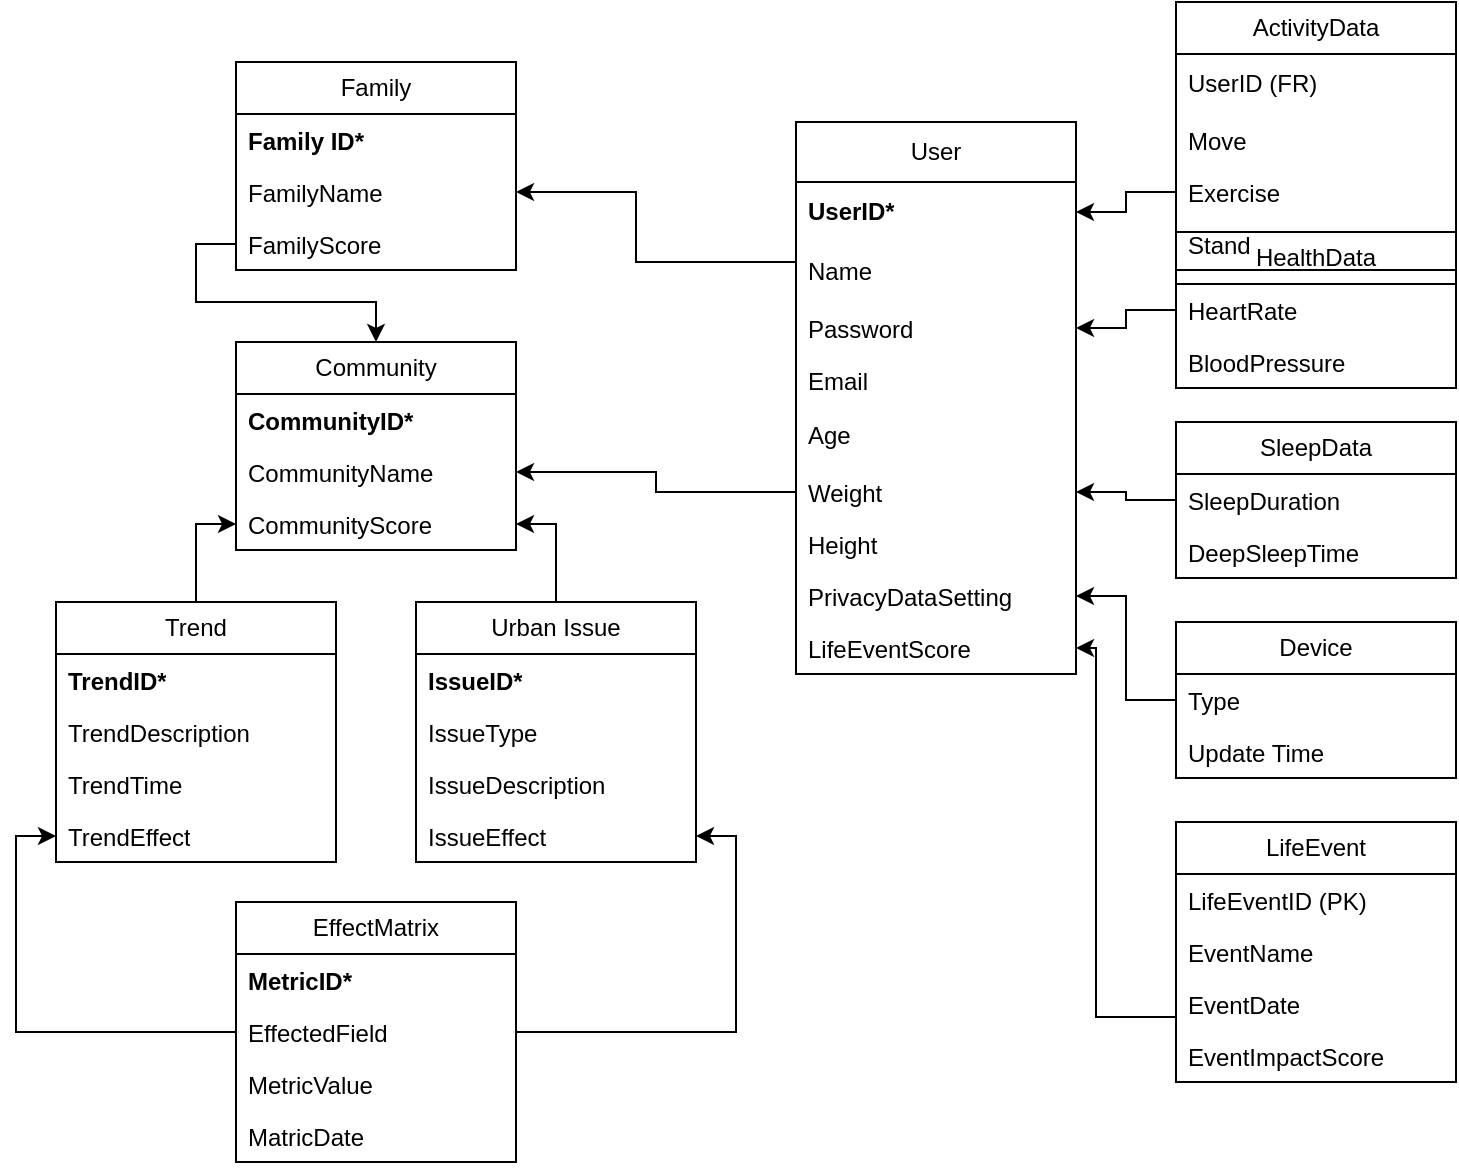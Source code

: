<mxfile version="24.7.17">
  <diagram name="Page-1" id="q_bkrtFNzXltKPB1xJlo">
    <mxGraphModel dx="620" dy="539" grid="1" gridSize="10" guides="1" tooltips="1" connect="1" arrows="1" fold="1" page="1" pageScale="1" pageWidth="827" pageHeight="1169" math="0" shadow="0">
      <root>
        <mxCell id="0" />
        <mxCell id="1" parent="0" />
        <mxCell id="trfjz1M_yeYalMyoDFrZ-5" value="User" style="swimlane;fontStyle=0;childLayout=stackLayout;horizontal=1;startSize=30;horizontalStack=0;resizeParent=1;resizeParentMax=0;resizeLast=0;collapsible=1;marginBottom=0;whiteSpace=wrap;html=1;" vertex="1" parent="1">
          <mxGeometry x="470" y="100" width="140" height="276" as="geometry" />
        </mxCell>
        <mxCell id="trfjz1M_yeYalMyoDFrZ-7" value="&lt;b&gt;UserID*&lt;/b&gt;" style="text;strokeColor=none;fillColor=none;align=left;verticalAlign=middle;spacingLeft=4;spacingRight=4;overflow=hidden;points=[[0,0.5],[1,0.5]];portConstraint=eastwest;rotatable=0;whiteSpace=wrap;html=1;" vertex="1" parent="trfjz1M_yeYalMyoDFrZ-5">
          <mxGeometry y="30" width="140" height="30" as="geometry" />
        </mxCell>
        <mxCell id="trfjz1M_yeYalMyoDFrZ-6" value="Name" style="text;strokeColor=none;fillColor=none;align=left;verticalAlign=middle;spacingLeft=4;spacingRight=4;overflow=hidden;points=[[0,0.5],[1,0.5]];portConstraint=eastwest;rotatable=0;whiteSpace=wrap;html=1;" vertex="1" parent="trfjz1M_yeYalMyoDFrZ-5">
          <mxGeometry y="60" width="140" height="30" as="geometry" />
        </mxCell>
        <mxCell id="trfjz1M_yeYalMyoDFrZ-8" value="Password" style="text;strokeColor=none;fillColor=none;align=left;verticalAlign=top;spacingLeft=4;spacingRight=4;overflow=hidden;rotatable=0;points=[[0,0.5],[1,0.5]];portConstraint=eastwest;whiteSpace=wrap;html=1;" vertex="1" parent="trfjz1M_yeYalMyoDFrZ-5">
          <mxGeometry y="90" width="140" height="26" as="geometry" />
        </mxCell>
        <mxCell id="trfjz1M_yeYalMyoDFrZ-9" value="Email&lt;div&gt;&lt;br&gt;&lt;/div&gt;" style="text;strokeColor=none;fillColor=none;align=left;verticalAlign=top;spacingLeft=4;spacingRight=4;overflow=hidden;rotatable=0;points=[[0,0.5],[1,0.5]];portConstraint=eastwest;whiteSpace=wrap;html=1;" vertex="1" parent="trfjz1M_yeYalMyoDFrZ-5">
          <mxGeometry y="116" width="140" height="26" as="geometry" />
        </mxCell>
        <mxCell id="trfjz1M_yeYalMyoDFrZ-10" value="Age" style="text;strokeColor=none;fillColor=none;align=left;verticalAlign=middle;spacingLeft=4;spacingRight=4;overflow=hidden;points=[[0,0.5],[1,0.5]];portConstraint=eastwest;rotatable=0;whiteSpace=wrap;html=1;" vertex="1" parent="trfjz1M_yeYalMyoDFrZ-5">
          <mxGeometry y="142" width="140" height="30" as="geometry" />
        </mxCell>
        <mxCell id="trfjz1M_yeYalMyoDFrZ-11" value="Weight" style="text;strokeColor=none;fillColor=none;align=left;verticalAlign=top;spacingLeft=4;spacingRight=4;overflow=hidden;rotatable=0;points=[[0,0.5],[1,0.5]];portConstraint=eastwest;whiteSpace=wrap;html=1;" vertex="1" parent="trfjz1M_yeYalMyoDFrZ-5">
          <mxGeometry y="172" width="140" height="26" as="geometry" />
        </mxCell>
        <mxCell id="trfjz1M_yeYalMyoDFrZ-12" value="Height" style="text;strokeColor=none;fillColor=none;align=left;verticalAlign=top;spacingLeft=4;spacingRight=4;overflow=hidden;rotatable=0;points=[[0,0.5],[1,0.5]];portConstraint=eastwest;whiteSpace=wrap;html=1;" vertex="1" parent="trfjz1M_yeYalMyoDFrZ-5">
          <mxGeometry y="198" width="140" height="26" as="geometry" />
        </mxCell>
        <mxCell id="trfjz1M_yeYalMyoDFrZ-13" value="PrivacyDataSetting" style="text;strokeColor=none;fillColor=none;align=left;verticalAlign=top;spacingLeft=4;spacingRight=4;overflow=hidden;rotatable=0;points=[[0,0.5],[1,0.5]];portConstraint=eastwest;whiteSpace=wrap;html=1;" vertex="1" parent="trfjz1M_yeYalMyoDFrZ-5">
          <mxGeometry y="224" width="140" height="26" as="geometry" />
        </mxCell>
        <mxCell id="trfjz1M_yeYalMyoDFrZ-14" value="LifeEventScore" style="text;strokeColor=none;fillColor=none;align=left;verticalAlign=top;spacingLeft=4;spacingRight=4;overflow=hidden;rotatable=0;points=[[0,0.5],[1,0.5]];portConstraint=eastwest;whiteSpace=wrap;html=1;" vertex="1" parent="trfjz1M_yeYalMyoDFrZ-5">
          <mxGeometry y="250" width="140" height="26" as="geometry" />
        </mxCell>
        <mxCell id="trfjz1M_yeYalMyoDFrZ-15" value="SleepData" style="swimlane;fontStyle=0;childLayout=stackLayout;horizontal=1;startSize=26;fillColor=none;horizontalStack=0;resizeParent=1;resizeParentMax=0;resizeLast=0;collapsible=1;marginBottom=0;whiteSpace=wrap;html=1;" vertex="1" parent="1">
          <mxGeometry x="660" y="250" width="140" height="78" as="geometry" />
        </mxCell>
        <mxCell id="trfjz1M_yeYalMyoDFrZ-16" value="SleepDuration" style="text;strokeColor=none;fillColor=none;align=left;verticalAlign=top;spacingLeft=4;spacingRight=4;overflow=hidden;rotatable=0;points=[[0,0.5],[1,0.5]];portConstraint=eastwest;whiteSpace=wrap;html=1;" vertex="1" parent="trfjz1M_yeYalMyoDFrZ-15">
          <mxGeometry y="26" width="140" height="26" as="geometry" />
        </mxCell>
        <mxCell id="trfjz1M_yeYalMyoDFrZ-17" value="DeepSleepTime&lt;div&gt;&lt;br&gt;&lt;/div&gt;" style="text;strokeColor=none;fillColor=none;align=left;verticalAlign=top;spacingLeft=4;spacingRight=4;overflow=hidden;rotatable=0;points=[[0,0.5],[1,0.5]];portConstraint=eastwest;whiteSpace=wrap;html=1;" vertex="1" parent="trfjz1M_yeYalMyoDFrZ-15">
          <mxGeometry y="52" width="140" height="26" as="geometry" />
        </mxCell>
        <mxCell id="trfjz1M_yeYalMyoDFrZ-18" value="HealthData" style="swimlane;fontStyle=0;childLayout=stackLayout;horizontal=1;startSize=26;fillColor=none;horizontalStack=0;resizeParent=1;resizeParentMax=0;resizeLast=0;collapsible=1;marginBottom=0;whiteSpace=wrap;html=1;" vertex="1" parent="1">
          <mxGeometry x="660" y="155" width="140" height="78" as="geometry" />
        </mxCell>
        <mxCell id="trfjz1M_yeYalMyoDFrZ-19" value="HeartRate" style="text;strokeColor=none;fillColor=none;align=left;verticalAlign=top;spacingLeft=4;spacingRight=4;overflow=hidden;rotatable=0;points=[[0,0.5],[1,0.5]];portConstraint=eastwest;whiteSpace=wrap;html=1;" vertex="1" parent="trfjz1M_yeYalMyoDFrZ-18">
          <mxGeometry y="26" width="140" height="26" as="geometry" />
        </mxCell>
        <mxCell id="trfjz1M_yeYalMyoDFrZ-20" value="BloodPressure" style="text;strokeColor=none;fillColor=none;align=left;verticalAlign=top;spacingLeft=4;spacingRight=4;overflow=hidden;rotatable=0;points=[[0,0.5],[1,0.5]];portConstraint=eastwest;whiteSpace=wrap;html=1;" vertex="1" parent="trfjz1M_yeYalMyoDFrZ-18">
          <mxGeometry y="52" width="140" height="26" as="geometry" />
        </mxCell>
        <mxCell id="trfjz1M_yeYalMyoDFrZ-21" value="ActivityData" style="swimlane;fontStyle=0;childLayout=stackLayout;horizontal=1;startSize=26;fillColor=none;horizontalStack=0;resizeParent=1;resizeParentMax=0;resizeLast=0;collapsible=1;marginBottom=0;whiteSpace=wrap;html=1;" vertex="1" parent="1">
          <mxGeometry x="660" y="40" width="140" height="134" as="geometry" />
        </mxCell>
        <mxCell id="trfjz1M_yeYalMyoDFrZ-68" value="UserID (FR)" style="text;strokeColor=none;fillColor=none;align=left;verticalAlign=middle;spacingLeft=4;spacingRight=4;overflow=hidden;points=[[0,0.5],[1,0.5]];portConstraint=eastwest;rotatable=0;whiteSpace=wrap;html=1;" vertex="1" parent="trfjz1M_yeYalMyoDFrZ-21">
          <mxGeometry y="26" width="140" height="30" as="geometry" />
        </mxCell>
        <mxCell id="trfjz1M_yeYalMyoDFrZ-22" value="Move" style="text;strokeColor=none;fillColor=none;align=left;verticalAlign=top;spacingLeft=4;spacingRight=4;overflow=hidden;rotatable=0;points=[[0,0.5],[1,0.5]];portConstraint=eastwest;whiteSpace=wrap;html=1;" vertex="1" parent="trfjz1M_yeYalMyoDFrZ-21">
          <mxGeometry y="56" width="140" height="26" as="geometry" />
        </mxCell>
        <mxCell id="trfjz1M_yeYalMyoDFrZ-23" value="Exercise" style="text;strokeColor=none;fillColor=none;align=left;verticalAlign=top;spacingLeft=4;spacingRight=4;overflow=hidden;rotatable=0;points=[[0,0.5],[1,0.5]];portConstraint=eastwest;whiteSpace=wrap;html=1;" vertex="1" parent="trfjz1M_yeYalMyoDFrZ-21">
          <mxGeometry y="82" width="140" height="26" as="geometry" />
        </mxCell>
        <mxCell id="trfjz1M_yeYalMyoDFrZ-24" value="Stand" style="text;strokeColor=none;fillColor=none;align=left;verticalAlign=top;spacingLeft=4;spacingRight=4;overflow=hidden;rotatable=0;points=[[0,0.5],[1,0.5]];portConstraint=eastwest;whiteSpace=wrap;html=1;" vertex="1" parent="trfjz1M_yeYalMyoDFrZ-21">
          <mxGeometry y="108" width="140" height="26" as="geometry" />
        </mxCell>
        <mxCell id="trfjz1M_yeYalMyoDFrZ-25" value="Family" style="swimlane;fontStyle=0;childLayout=stackLayout;horizontal=1;startSize=26;fillColor=none;horizontalStack=0;resizeParent=1;resizeParentMax=0;resizeLast=0;collapsible=1;marginBottom=0;whiteSpace=wrap;html=1;" vertex="1" parent="1">
          <mxGeometry x="190" y="70" width="140" height="104" as="geometry" />
        </mxCell>
        <mxCell id="trfjz1M_yeYalMyoDFrZ-26" value="&lt;b&gt;Family ID*&lt;/b&gt;" style="text;strokeColor=none;fillColor=none;align=left;verticalAlign=top;spacingLeft=4;spacingRight=4;overflow=hidden;rotatable=0;points=[[0,0.5],[1,0.5]];portConstraint=eastwest;whiteSpace=wrap;html=1;" vertex="1" parent="trfjz1M_yeYalMyoDFrZ-25">
          <mxGeometry y="26" width="140" height="26" as="geometry" />
        </mxCell>
        <mxCell id="trfjz1M_yeYalMyoDFrZ-27" value="FamilyName" style="text;strokeColor=none;fillColor=none;align=left;verticalAlign=top;spacingLeft=4;spacingRight=4;overflow=hidden;rotatable=0;points=[[0,0.5],[1,0.5]];portConstraint=eastwest;whiteSpace=wrap;html=1;" vertex="1" parent="trfjz1M_yeYalMyoDFrZ-25">
          <mxGeometry y="52" width="140" height="26" as="geometry" />
        </mxCell>
        <mxCell id="trfjz1M_yeYalMyoDFrZ-28" value="FamilyScore" style="text;strokeColor=none;fillColor=none;align=left;verticalAlign=top;spacingLeft=4;spacingRight=4;overflow=hidden;rotatable=0;points=[[0,0.5],[1,0.5]];portConstraint=eastwest;whiteSpace=wrap;html=1;" vertex="1" parent="trfjz1M_yeYalMyoDFrZ-25">
          <mxGeometry y="78" width="140" height="26" as="geometry" />
        </mxCell>
        <mxCell id="trfjz1M_yeYalMyoDFrZ-29" value="Device" style="swimlane;fontStyle=0;childLayout=stackLayout;horizontal=1;startSize=26;fillColor=none;horizontalStack=0;resizeParent=1;resizeParentMax=0;resizeLast=0;collapsible=1;marginBottom=0;whiteSpace=wrap;html=1;" vertex="1" parent="1">
          <mxGeometry x="660" y="350" width="140" height="78" as="geometry" />
        </mxCell>
        <mxCell id="trfjz1M_yeYalMyoDFrZ-30" value="Type" style="text;strokeColor=none;fillColor=none;align=left;verticalAlign=top;spacingLeft=4;spacingRight=4;overflow=hidden;rotatable=0;points=[[0,0.5],[1,0.5]];portConstraint=eastwest;whiteSpace=wrap;html=1;" vertex="1" parent="trfjz1M_yeYalMyoDFrZ-29">
          <mxGeometry y="26" width="140" height="26" as="geometry" />
        </mxCell>
        <mxCell id="trfjz1M_yeYalMyoDFrZ-31" value="Update Time" style="text;strokeColor=none;fillColor=none;align=left;verticalAlign=top;spacingLeft=4;spacingRight=4;overflow=hidden;rotatable=0;points=[[0,0.5],[1,0.5]];portConstraint=eastwest;whiteSpace=wrap;html=1;" vertex="1" parent="trfjz1M_yeYalMyoDFrZ-29">
          <mxGeometry y="52" width="140" height="26" as="geometry" />
        </mxCell>
        <mxCell id="trfjz1M_yeYalMyoDFrZ-32" style="edgeStyle=orthogonalEdgeStyle;rounded=0;orthogonalLoop=1;jettySize=auto;html=1;exitX=0;exitY=0.5;exitDx=0;exitDy=0;entryX=1;entryY=0.5;entryDx=0;entryDy=0;" edge="1" parent="1" source="trfjz1M_yeYalMyoDFrZ-30" target="trfjz1M_yeYalMyoDFrZ-13">
          <mxGeometry relative="1" as="geometry" />
        </mxCell>
        <mxCell id="trfjz1M_yeYalMyoDFrZ-33" style="edgeStyle=orthogonalEdgeStyle;rounded=0;orthogonalLoop=1;jettySize=auto;html=1;exitX=0;exitY=0.5;exitDx=0;exitDy=0;entryX=1;entryY=0.5;entryDx=0;entryDy=0;" edge="1" parent="1" source="trfjz1M_yeYalMyoDFrZ-16" target="trfjz1M_yeYalMyoDFrZ-11">
          <mxGeometry relative="1" as="geometry" />
        </mxCell>
        <mxCell id="trfjz1M_yeYalMyoDFrZ-34" style="edgeStyle=orthogonalEdgeStyle;rounded=0;orthogonalLoop=1;jettySize=auto;html=1;exitX=0;exitY=0.5;exitDx=0;exitDy=0;entryX=1;entryY=0.5;entryDx=0;entryDy=0;" edge="1" parent="1" source="trfjz1M_yeYalMyoDFrZ-19" target="trfjz1M_yeYalMyoDFrZ-8">
          <mxGeometry relative="1" as="geometry" />
        </mxCell>
        <mxCell id="trfjz1M_yeYalMyoDFrZ-35" style="edgeStyle=orthogonalEdgeStyle;rounded=0;orthogonalLoop=1;jettySize=auto;html=1;exitX=0;exitY=0.5;exitDx=0;exitDy=0;entryX=1;entryY=0.5;entryDx=0;entryDy=0;" edge="1" parent="1" source="trfjz1M_yeYalMyoDFrZ-23" target="trfjz1M_yeYalMyoDFrZ-7">
          <mxGeometry relative="1" as="geometry" />
        </mxCell>
        <mxCell id="trfjz1M_yeYalMyoDFrZ-36" style="edgeStyle=orthogonalEdgeStyle;rounded=0;orthogonalLoop=1;jettySize=auto;html=1;exitX=0;exitY=0.5;exitDx=0;exitDy=0;entryX=1;entryY=0.5;entryDx=0;entryDy=0;" edge="1" parent="1" source="trfjz1M_yeYalMyoDFrZ-9" target="trfjz1M_yeYalMyoDFrZ-27">
          <mxGeometry relative="1" as="geometry">
            <mxPoint x="300" y="140" as="targetPoint" />
            <Array as="points">
              <mxPoint x="470" y="170" />
              <mxPoint x="390" y="170" />
              <mxPoint x="390" y="135" />
            </Array>
          </mxGeometry>
        </mxCell>
        <mxCell id="trfjz1M_yeYalMyoDFrZ-37" value="Community" style="swimlane;fontStyle=0;childLayout=stackLayout;horizontal=1;startSize=26;fillColor=none;horizontalStack=0;resizeParent=1;resizeParentMax=0;resizeLast=0;collapsible=1;marginBottom=0;whiteSpace=wrap;html=1;" vertex="1" parent="1">
          <mxGeometry x="190" y="210" width="140" height="104" as="geometry" />
        </mxCell>
        <mxCell id="trfjz1M_yeYalMyoDFrZ-38" value="&lt;b&gt;CommunityID*&lt;/b&gt;" style="text;strokeColor=none;fillColor=none;align=left;verticalAlign=top;spacingLeft=4;spacingRight=4;overflow=hidden;rotatable=0;points=[[0,0.5],[1,0.5]];portConstraint=eastwest;whiteSpace=wrap;html=1;" vertex="1" parent="trfjz1M_yeYalMyoDFrZ-37">
          <mxGeometry y="26" width="140" height="26" as="geometry" />
        </mxCell>
        <mxCell id="trfjz1M_yeYalMyoDFrZ-39" value="CommunityName" style="text;strokeColor=none;fillColor=none;align=left;verticalAlign=top;spacingLeft=4;spacingRight=4;overflow=hidden;rotatable=0;points=[[0,0.5],[1,0.5]];portConstraint=eastwest;whiteSpace=wrap;html=1;" vertex="1" parent="trfjz1M_yeYalMyoDFrZ-37">
          <mxGeometry y="52" width="140" height="26" as="geometry" />
        </mxCell>
        <mxCell id="trfjz1M_yeYalMyoDFrZ-40" value="CommunityScore" style="text;strokeColor=none;fillColor=none;align=left;verticalAlign=top;spacingLeft=4;spacingRight=4;overflow=hidden;rotatable=0;points=[[0,0.5],[1,0.5]];portConstraint=eastwest;whiteSpace=wrap;html=1;" vertex="1" parent="trfjz1M_yeYalMyoDFrZ-37">
          <mxGeometry y="78" width="140" height="26" as="geometry" />
        </mxCell>
        <mxCell id="trfjz1M_yeYalMyoDFrZ-41" style="edgeStyle=orthogonalEdgeStyle;rounded=0;orthogonalLoop=1;jettySize=auto;html=1;exitX=0;exitY=0.5;exitDx=0;exitDy=0;entryX=0.5;entryY=0;entryDx=0;entryDy=0;" edge="1" parent="1" source="trfjz1M_yeYalMyoDFrZ-28" target="trfjz1M_yeYalMyoDFrZ-37">
          <mxGeometry relative="1" as="geometry">
            <Array as="points">
              <mxPoint x="170" y="161" />
              <mxPoint x="170" y="190" />
              <mxPoint x="260" y="190" />
            </Array>
          </mxGeometry>
        </mxCell>
        <mxCell id="trfjz1M_yeYalMyoDFrZ-42" style="edgeStyle=orthogonalEdgeStyle;rounded=0;orthogonalLoop=1;jettySize=auto;html=1;exitX=0;exitY=0.5;exitDx=0;exitDy=0;entryX=1;entryY=0.5;entryDx=0;entryDy=0;" edge="1" parent="1" source="trfjz1M_yeYalMyoDFrZ-11" target="trfjz1M_yeYalMyoDFrZ-39">
          <mxGeometry relative="1" as="geometry" />
        </mxCell>
        <mxCell id="trfjz1M_yeYalMyoDFrZ-43" style="edgeStyle=orthogonalEdgeStyle;rounded=0;orthogonalLoop=1;jettySize=auto;html=1;exitX=0.5;exitY=0;exitDx=0;exitDy=0;entryX=0;entryY=0.5;entryDx=0;entryDy=0;" edge="1" parent="1" source="trfjz1M_yeYalMyoDFrZ-44" target="trfjz1M_yeYalMyoDFrZ-40">
          <mxGeometry relative="1" as="geometry">
            <mxPoint x="260" y="360" as="targetPoint" />
          </mxGeometry>
        </mxCell>
        <mxCell id="trfjz1M_yeYalMyoDFrZ-44" value="Trend" style="swimlane;fontStyle=0;childLayout=stackLayout;horizontal=1;startSize=26;fillColor=none;horizontalStack=0;resizeParent=1;resizeParentMax=0;resizeLast=0;collapsible=1;marginBottom=0;whiteSpace=wrap;html=1;" vertex="1" parent="1">
          <mxGeometry x="100" y="340" width="140" height="130" as="geometry" />
        </mxCell>
        <mxCell id="trfjz1M_yeYalMyoDFrZ-45" value="&lt;b&gt;TrendID*&lt;/b&gt;" style="text;strokeColor=none;fillColor=none;align=left;verticalAlign=top;spacingLeft=4;spacingRight=4;overflow=hidden;rotatable=0;points=[[0,0.5],[1,0.5]];portConstraint=eastwest;whiteSpace=wrap;html=1;" vertex="1" parent="trfjz1M_yeYalMyoDFrZ-44">
          <mxGeometry y="26" width="140" height="26" as="geometry" />
        </mxCell>
        <mxCell id="trfjz1M_yeYalMyoDFrZ-46" value="TrendDescription" style="text;strokeColor=none;fillColor=none;align=left;verticalAlign=top;spacingLeft=4;spacingRight=4;overflow=hidden;rotatable=0;points=[[0,0.5],[1,0.5]];portConstraint=eastwest;whiteSpace=wrap;html=1;" vertex="1" parent="trfjz1M_yeYalMyoDFrZ-44">
          <mxGeometry y="52" width="140" height="26" as="geometry" />
        </mxCell>
        <mxCell id="trfjz1M_yeYalMyoDFrZ-47" value="TrendTime" style="text;strokeColor=none;fillColor=none;align=left;verticalAlign=top;spacingLeft=4;spacingRight=4;overflow=hidden;rotatable=0;points=[[0,0.5],[1,0.5]];portConstraint=eastwest;whiteSpace=wrap;html=1;" vertex="1" parent="trfjz1M_yeYalMyoDFrZ-44">
          <mxGeometry y="78" width="140" height="26" as="geometry" />
        </mxCell>
        <mxCell id="trfjz1M_yeYalMyoDFrZ-48" value="TrendEffect" style="text;strokeColor=none;fillColor=none;align=left;verticalAlign=top;spacingLeft=4;spacingRight=4;overflow=hidden;rotatable=0;points=[[0,0.5],[1,0.5]];portConstraint=eastwest;whiteSpace=wrap;html=1;" vertex="1" parent="trfjz1M_yeYalMyoDFrZ-44">
          <mxGeometry y="104" width="140" height="26" as="geometry" />
        </mxCell>
        <mxCell id="trfjz1M_yeYalMyoDFrZ-49" style="edgeStyle=orthogonalEdgeStyle;rounded=0;orthogonalLoop=1;jettySize=auto;html=1;exitX=0.5;exitY=0;exitDx=0;exitDy=0;entryX=1;entryY=0.5;entryDx=0;entryDy=0;" edge="1" parent="1" source="trfjz1M_yeYalMyoDFrZ-50" target="trfjz1M_yeYalMyoDFrZ-40">
          <mxGeometry relative="1" as="geometry" />
        </mxCell>
        <mxCell id="trfjz1M_yeYalMyoDFrZ-50" value="Urban Issue" style="swimlane;fontStyle=0;childLayout=stackLayout;horizontal=1;startSize=26;fillColor=none;horizontalStack=0;resizeParent=1;resizeParentMax=0;resizeLast=0;collapsible=1;marginBottom=0;whiteSpace=wrap;html=1;" vertex="1" parent="1">
          <mxGeometry x="280" y="340" width="140" height="130" as="geometry" />
        </mxCell>
        <mxCell id="trfjz1M_yeYalMyoDFrZ-51" value="&lt;b&gt;IssueID*&lt;/b&gt;" style="text;strokeColor=none;fillColor=none;align=left;verticalAlign=top;spacingLeft=4;spacingRight=4;overflow=hidden;rotatable=0;points=[[0,0.5],[1,0.5]];portConstraint=eastwest;whiteSpace=wrap;html=1;" vertex="1" parent="trfjz1M_yeYalMyoDFrZ-50">
          <mxGeometry y="26" width="140" height="26" as="geometry" />
        </mxCell>
        <mxCell id="trfjz1M_yeYalMyoDFrZ-52" value="IssueType" style="text;strokeColor=none;fillColor=none;align=left;verticalAlign=top;spacingLeft=4;spacingRight=4;overflow=hidden;rotatable=0;points=[[0,0.5],[1,0.5]];portConstraint=eastwest;whiteSpace=wrap;html=1;" vertex="1" parent="trfjz1M_yeYalMyoDFrZ-50">
          <mxGeometry y="52" width="140" height="26" as="geometry" />
        </mxCell>
        <mxCell id="trfjz1M_yeYalMyoDFrZ-53" value="IssueDescription" style="text;strokeColor=none;fillColor=none;align=left;verticalAlign=top;spacingLeft=4;spacingRight=4;overflow=hidden;rotatable=0;points=[[0,0.5],[1,0.5]];portConstraint=eastwest;whiteSpace=wrap;html=1;" vertex="1" parent="trfjz1M_yeYalMyoDFrZ-50">
          <mxGeometry y="78" width="140" height="26" as="geometry" />
        </mxCell>
        <mxCell id="trfjz1M_yeYalMyoDFrZ-54" value="IssueEffect" style="text;strokeColor=none;fillColor=none;align=left;verticalAlign=top;spacingLeft=4;spacingRight=4;overflow=hidden;rotatable=0;points=[[0,0.5],[1,0.5]];portConstraint=eastwest;whiteSpace=wrap;html=1;" vertex="1" parent="trfjz1M_yeYalMyoDFrZ-50">
          <mxGeometry y="104" width="140" height="26" as="geometry" />
        </mxCell>
        <mxCell id="trfjz1M_yeYalMyoDFrZ-55" style="edgeStyle=orthogonalEdgeStyle;rounded=0;orthogonalLoop=1;jettySize=auto;html=1;exitX=0;exitY=0.75;exitDx=0;exitDy=0;entryX=1;entryY=0.5;entryDx=0;entryDy=0;" edge="1" parent="1" source="trfjz1M_yeYalMyoDFrZ-56" target="trfjz1M_yeYalMyoDFrZ-14">
          <mxGeometry relative="1" as="geometry">
            <Array as="points">
              <mxPoint x="620" y="548" />
              <mxPoint x="620" y="363" />
            </Array>
          </mxGeometry>
        </mxCell>
        <mxCell id="trfjz1M_yeYalMyoDFrZ-56" value="LifeEvent" style="swimlane;fontStyle=0;childLayout=stackLayout;horizontal=1;startSize=26;fillColor=none;horizontalStack=0;resizeParent=1;resizeParentMax=0;resizeLast=0;collapsible=1;marginBottom=0;whiteSpace=wrap;html=1;" vertex="1" parent="1">
          <mxGeometry x="660" y="450" width="140" height="130" as="geometry" />
        </mxCell>
        <mxCell id="trfjz1M_yeYalMyoDFrZ-57" value="LifeEventID (PK)" style="text;strokeColor=none;fillColor=none;align=left;verticalAlign=top;spacingLeft=4;spacingRight=4;overflow=hidden;rotatable=0;points=[[0,0.5],[1,0.5]];portConstraint=eastwest;whiteSpace=wrap;html=1;" vertex="1" parent="trfjz1M_yeYalMyoDFrZ-56">
          <mxGeometry y="26" width="140" height="26" as="geometry" />
        </mxCell>
        <mxCell id="trfjz1M_yeYalMyoDFrZ-58" value="EventName" style="text;strokeColor=none;fillColor=none;align=left;verticalAlign=top;spacingLeft=4;spacingRight=4;overflow=hidden;rotatable=0;points=[[0,0.5],[1,0.5]];portConstraint=eastwest;whiteSpace=wrap;html=1;" vertex="1" parent="trfjz1M_yeYalMyoDFrZ-56">
          <mxGeometry y="52" width="140" height="26" as="geometry" />
        </mxCell>
        <mxCell id="trfjz1M_yeYalMyoDFrZ-59" value="EventDate" style="text;strokeColor=none;fillColor=none;align=left;verticalAlign=top;spacingLeft=4;spacingRight=4;overflow=hidden;rotatable=0;points=[[0,0.5],[1,0.5]];portConstraint=eastwest;whiteSpace=wrap;html=1;" vertex="1" parent="trfjz1M_yeYalMyoDFrZ-56">
          <mxGeometry y="78" width="140" height="26" as="geometry" />
        </mxCell>
        <mxCell id="trfjz1M_yeYalMyoDFrZ-60" value="EventImpactScore" style="text;strokeColor=none;fillColor=none;align=left;verticalAlign=top;spacingLeft=4;spacingRight=4;overflow=hidden;rotatable=0;points=[[0,0.5],[1,0.5]];portConstraint=eastwest;whiteSpace=wrap;html=1;" vertex="1" parent="trfjz1M_yeYalMyoDFrZ-56">
          <mxGeometry y="104" width="140" height="26" as="geometry" />
        </mxCell>
        <mxCell id="trfjz1M_yeYalMyoDFrZ-61" style="edgeStyle=orthogonalEdgeStyle;rounded=0;orthogonalLoop=1;jettySize=auto;html=1;exitX=0;exitY=0.5;exitDx=0;exitDy=0;entryX=0;entryY=0.5;entryDx=0;entryDy=0;" edge="1" parent="1" source="trfjz1M_yeYalMyoDFrZ-63" target="trfjz1M_yeYalMyoDFrZ-48">
          <mxGeometry relative="1" as="geometry" />
        </mxCell>
        <mxCell id="trfjz1M_yeYalMyoDFrZ-62" style="edgeStyle=orthogonalEdgeStyle;rounded=0;orthogonalLoop=1;jettySize=auto;html=1;exitX=1;exitY=0.5;exitDx=0;exitDy=0;entryX=1;entryY=0.5;entryDx=0;entryDy=0;" edge="1" parent="1" source="trfjz1M_yeYalMyoDFrZ-63" target="trfjz1M_yeYalMyoDFrZ-54">
          <mxGeometry relative="1" as="geometry" />
        </mxCell>
        <mxCell id="trfjz1M_yeYalMyoDFrZ-63" value="EffectMatrix" style="swimlane;fontStyle=0;childLayout=stackLayout;horizontal=1;startSize=26;fillColor=none;horizontalStack=0;resizeParent=1;resizeParentMax=0;resizeLast=0;collapsible=1;marginBottom=0;whiteSpace=wrap;html=1;" vertex="1" parent="1">
          <mxGeometry x="190" y="490" width="140" height="130" as="geometry" />
        </mxCell>
        <mxCell id="trfjz1M_yeYalMyoDFrZ-64" value="&lt;b&gt;MetricID*&lt;/b&gt;" style="text;strokeColor=none;fillColor=none;align=left;verticalAlign=top;spacingLeft=4;spacingRight=4;overflow=hidden;rotatable=0;points=[[0,0.5],[1,0.5]];portConstraint=eastwest;whiteSpace=wrap;html=1;" vertex="1" parent="trfjz1M_yeYalMyoDFrZ-63">
          <mxGeometry y="26" width="140" height="26" as="geometry" />
        </mxCell>
        <mxCell id="trfjz1M_yeYalMyoDFrZ-65" value="EffectedField" style="text;strokeColor=none;fillColor=none;align=left;verticalAlign=top;spacingLeft=4;spacingRight=4;overflow=hidden;rotatable=0;points=[[0,0.5],[1,0.5]];portConstraint=eastwest;whiteSpace=wrap;html=1;" vertex="1" parent="trfjz1M_yeYalMyoDFrZ-63">
          <mxGeometry y="52" width="140" height="26" as="geometry" />
        </mxCell>
        <mxCell id="trfjz1M_yeYalMyoDFrZ-66" value="MetricValue" style="text;strokeColor=none;fillColor=none;align=left;verticalAlign=top;spacingLeft=4;spacingRight=4;overflow=hidden;rotatable=0;points=[[0,0.5],[1,0.5]];portConstraint=eastwest;whiteSpace=wrap;html=1;" vertex="1" parent="trfjz1M_yeYalMyoDFrZ-63">
          <mxGeometry y="78" width="140" height="26" as="geometry" />
        </mxCell>
        <mxCell id="trfjz1M_yeYalMyoDFrZ-67" value="MatricDate" style="text;strokeColor=none;fillColor=none;align=left;verticalAlign=top;spacingLeft=4;spacingRight=4;overflow=hidden;rotatable=0;points=[[0,0.5],[1,0.5]];portConstraint=eastwest;whiteSpace=wrap;html=1;" vertex="1" parent="trfjz1M_yeYalMyoDFrZ-63">
          <mxGeometry y="104" width="140" height="26" as="geometry" />
        </mxCell>
      </root>
    </mxGraphModel>
  </diagram>
</mxfile>
